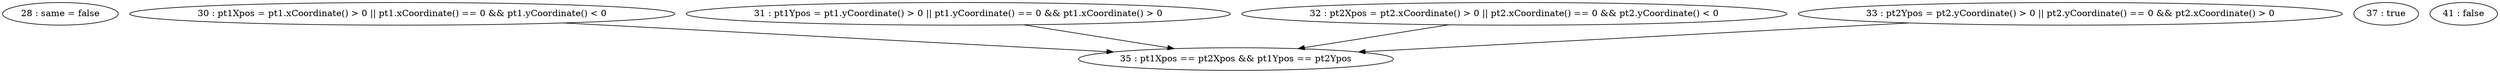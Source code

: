 digraph G {
"28 : same = false"
"30 : pt1Xpos = pt1.xCoordinate() > 0 || pt1.xCoordinate() == 0 && pt1.yCoordinate() < 0"
"30 : pt1Xpos = pt1.xCoordinate() > 0 || pt1.xCoordinate() == 0 && pt1.yCoordinate() < 0" -> "35 : pt1Xpos == pt2Xpos && pt1Ypos == pt2Ypos"
"31 : pt1Ypos = pt1.yCoordinate() > 0 || pt1.yCoordinate() == 0 && pt1.xCoordinate() > 0"
"31 : pt1Ypos = pt1.yCoordinate() > 0 || pt1.yCoordinate() == 0 && pt1.xCoordinate() > 0" -> "35 : pt1Xpos == pt2Xpos && pt1Ypos == pt2Ypos"
"32 : pt2Xpos = pt2.xCoordinate() > 0 || pt2.xCoordinate() == 0 && pt2.yCoordinate() < 0"
"32 : pt2Xpos = pt2.xCoordinate() > 0 || pt2.xCoordinate() == 0 && pt2.yCoordinate() < 0" -> "35 : pt1Xpos == pt2Xpos && pt1Ypos == pt2Ypos"
"33 : pt2Ypos = pt2.yCoordinate() > 0 || pt2.yCoordinate() == 0 && pt2.xCoordinate() > 0"
"33 : pt2Ypos = pt2.yCoordinate() > 0 || pt2.yCoordinate() == 0 && pt2.xCoordinate() > 0" -> "35 : pt1Xpos == pt2Xpos && pt1Ypos == pt2Ypos"
"35 : pt1Xpos == pt2Xpos && pt1Ypos == pt2Ypos"
"37 : true"
"41 : false"
}
